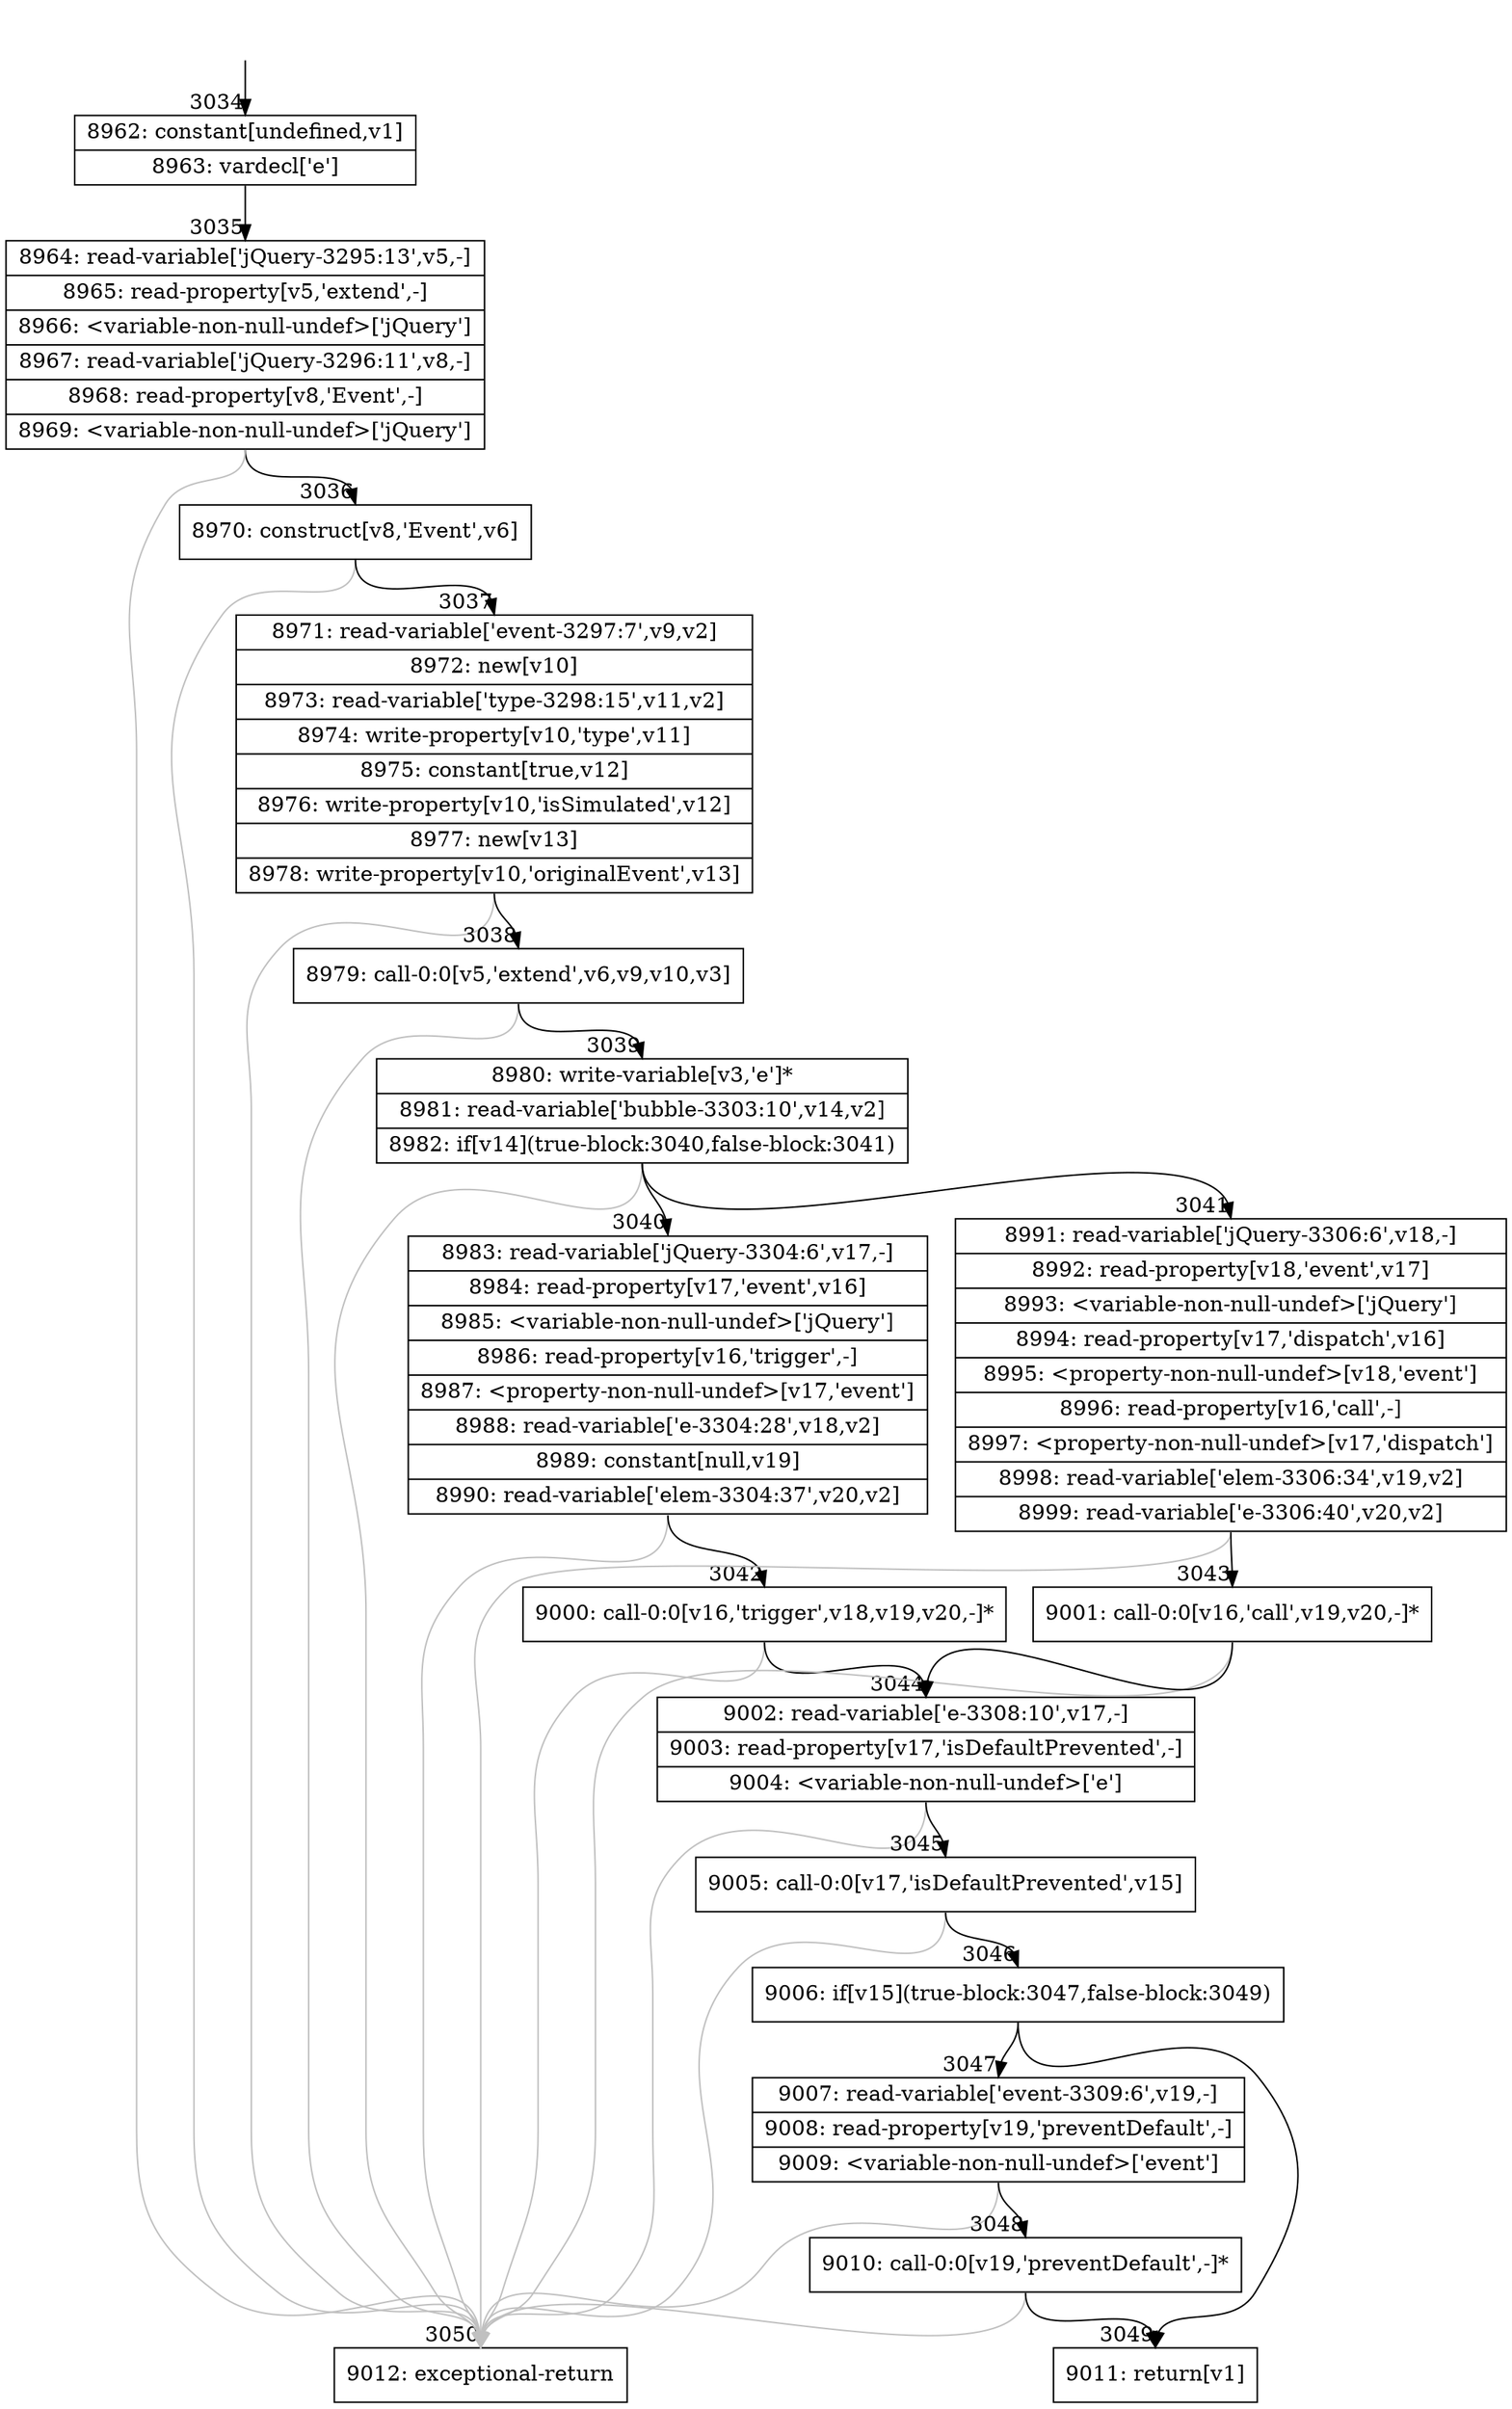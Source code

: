 digraph {
rankdir="TD"
BB_entry184[shape=none,label=""];
BB_entry184 -> BB3034 [tailport=s, headport=n, headlabel="    3034"]
BB3034 [shape=record label="{8962: constant[undefined,v1]|8963: vardecl['e']}" ] 
BB3034 -> BB3035 [tailport=s, headport=n, headlabel="      3035"]
BB3035 [shape=record label="{8964: read-variable['jQuery-3295:13',v5,-]|8965: read-property[v5,'extend',-]|8966: \<variable-non-null-undef\>['jQuery']|8967: read-variable['jQuery-3296:11',v8,-]|8968: read-property[v8,'Event',-]|8969: \<variable-non-null-undef\>['jQuery']}" ] 
BB3035 -> BB3036 [tailport=s, headport=n, headlabel="      3036"]
BB3035 -> BB3050 [tailport=s, headport=n, color=gray, headlabel="      3050"]
BB3036 [shape=record label="{8970: construct[v8,'Event',v6]}" ] 
BB3036 -> BB3037 [tailport=s, headport=n, headlabel="      3037"]
BB3036 -> BB3050 [tailport=s, headport=n, color=gray]
BB3037 [shape=record label="{8971: read-variable['event-3297:7',v9,v2]|8972: new[v10]|8973: read-variable['type-3298:15',v11,v2]|8974: write-property[v10,'type',v11]|8975: constant[true,v12]|8976: write-property[v10,'isSimulated',v12]|8977: new[v13]|8978: write-property[v10,'originalEvent',v13]}" ] 
BB3037 -> BB3038 [tailport=s, headport=n, headlabel="      3038"]
BB3037 -> BB3050 [tailport=s, headport=n, color=gray]
BB3038 [shape=record label="{8979: call-0:0[v5,'extend',v6,v9,v10,v3]}" ] 
BB3038 -> BB3039 [tailport=s, headport=n, headlabel="      3039"]
BB3038 -> BB3050 [tailport=s, headport=n, color=gray]
BB3039 [shape=record label="{8980: write-variable[v3,'e']*|8981: read-variable['bubble-3303:10',v14,v2]|8982: if[v14](true-block:3040,false-block:3041)}" ] 
BB3039 -> BB3040 [tailport=s, headport=n, headlabel="      3040"]
BB3039 -> BB3041 [tailport=s, headport=n, headlabel="      3041"]
BB3039 -> BB3050 [tailport=s, headport=n, color=gray]
BB3040 [shape=record label="{8983: read-variable['jQuery-3304:6',v17,-]|8984: read-property[v17,'event',v16]|8985: \<variable-non-null-undef\>['jQuery']|8986: read-property[v16,'trigger',-]|8987: \<property-non-null-undef\>[v17,'event']|8988: read-variable['e-3304:28',v18,v2]|8989: constant[null,v19]|8990: read-variable['elem-3304:37',v20,v2]}" ] 
BB3040 -> BB3042 [tailport=s, headport=n, headlabel="      3042"]
BB3040 -> BB3050 [tailport=s, headport=n, color=gray]
BB3041 [shape=record label="{8991: read-variable['jQuery-3306:6',v18,-]|8992: read-property[v18,'event',v17]|8993: \<variable-non-null-undef\>['jQuery']|8994: read-property[v17,'dispatch',v16]|8995: \<property-non-null-undef\>[v18,'event']|8996: read-property[v16,'call',-]|8997: \<property-non-null-undef\>[v17,'dispatch']|8998: read-variable['elem-3306:34',v19,v2]|8999: read-variable['e-3306:40',v20,v2]}" ] 
BB3041 -> BB3043 [tailport=s, headport=n, headlabel="      3043"]
BB3041 -> BB3050 [tailport=s, headport=n, color=gray]
BB3042 [shape=record label="{9000: call-0:0[v16,'trigger',v18,v19,v20,-]*}" ] 
BB3042 -> BB3044 [tailport=s, headport=n, headlabel="      3044"]
BB3042 -> BB3050 [tailport=s, headport=n, color=gray]
BB3043 [shape=record label="{9001: call-0:0[v16,'call',v19,v20,-]*}" ] 
BB3043 -> BB3044 [tailport=s, headport=n]
BB3043 -> BB3050 [tailport=s, headport=n, color=gray]
BB3044 [shape=record label="{9002: read-variable['e-3308:10',v17,-]|9003: read-property[v17,'isDefaultPrevented',-]|9004: \<variable-non-null-undef\>['e']}" ] 
BB3044 -> BB3045 [tailport=s, headport=n, headlabel="      3045"]
BB3044 -> BB3050 [tailport=s, headport=n, color=gray]
BB3045 [shape=record label="{9005: call-0:0[v17,'isDefaultPrevented',v15]}" ] 
BB3045 -> BB3046 [tailport=s, headport=n, headlabel="      3046"]
BB3045 -> BB3050 [tailport=s, headport=n, color=gray]
BB3046 [shape=record label="{9006: if[v15](true-block:3047,false-block:3049)}" ] 
BB3046 -> BB3047 [tailport=s, headport=n, headlabel="      3047"]
BB3046 -> BB3049 [tailport=s, headport=n, headlabel="      3049"]
BB3047 [shape=record label="{9007: read-variable['event-3309:6',v19,-]|9008: read-property[v19,'preventDefault',-]|9009: \<variable-non-null-undef\>['event']}" ] 
BB3047 -> BB3048 [tailport=s, headport=n, headlabel="      3048"]
BB3047 -> BB3050 [tailport=s, headport=n, color=gray]
BB3048 [shape=record label="{9010: call-0:0[v19,'preventDefault',-]*}" ] 
BB3048 -> BB3049 [tailport=s, headport=n]
BB3048 -> BB3050 [tailport=s, headport=n, color=gray]
BB3049 [shape=record label="{9011: return[v1]}" ] 
BB3050 [shape=record label="{9012: exceptional-return}" ] 
}
